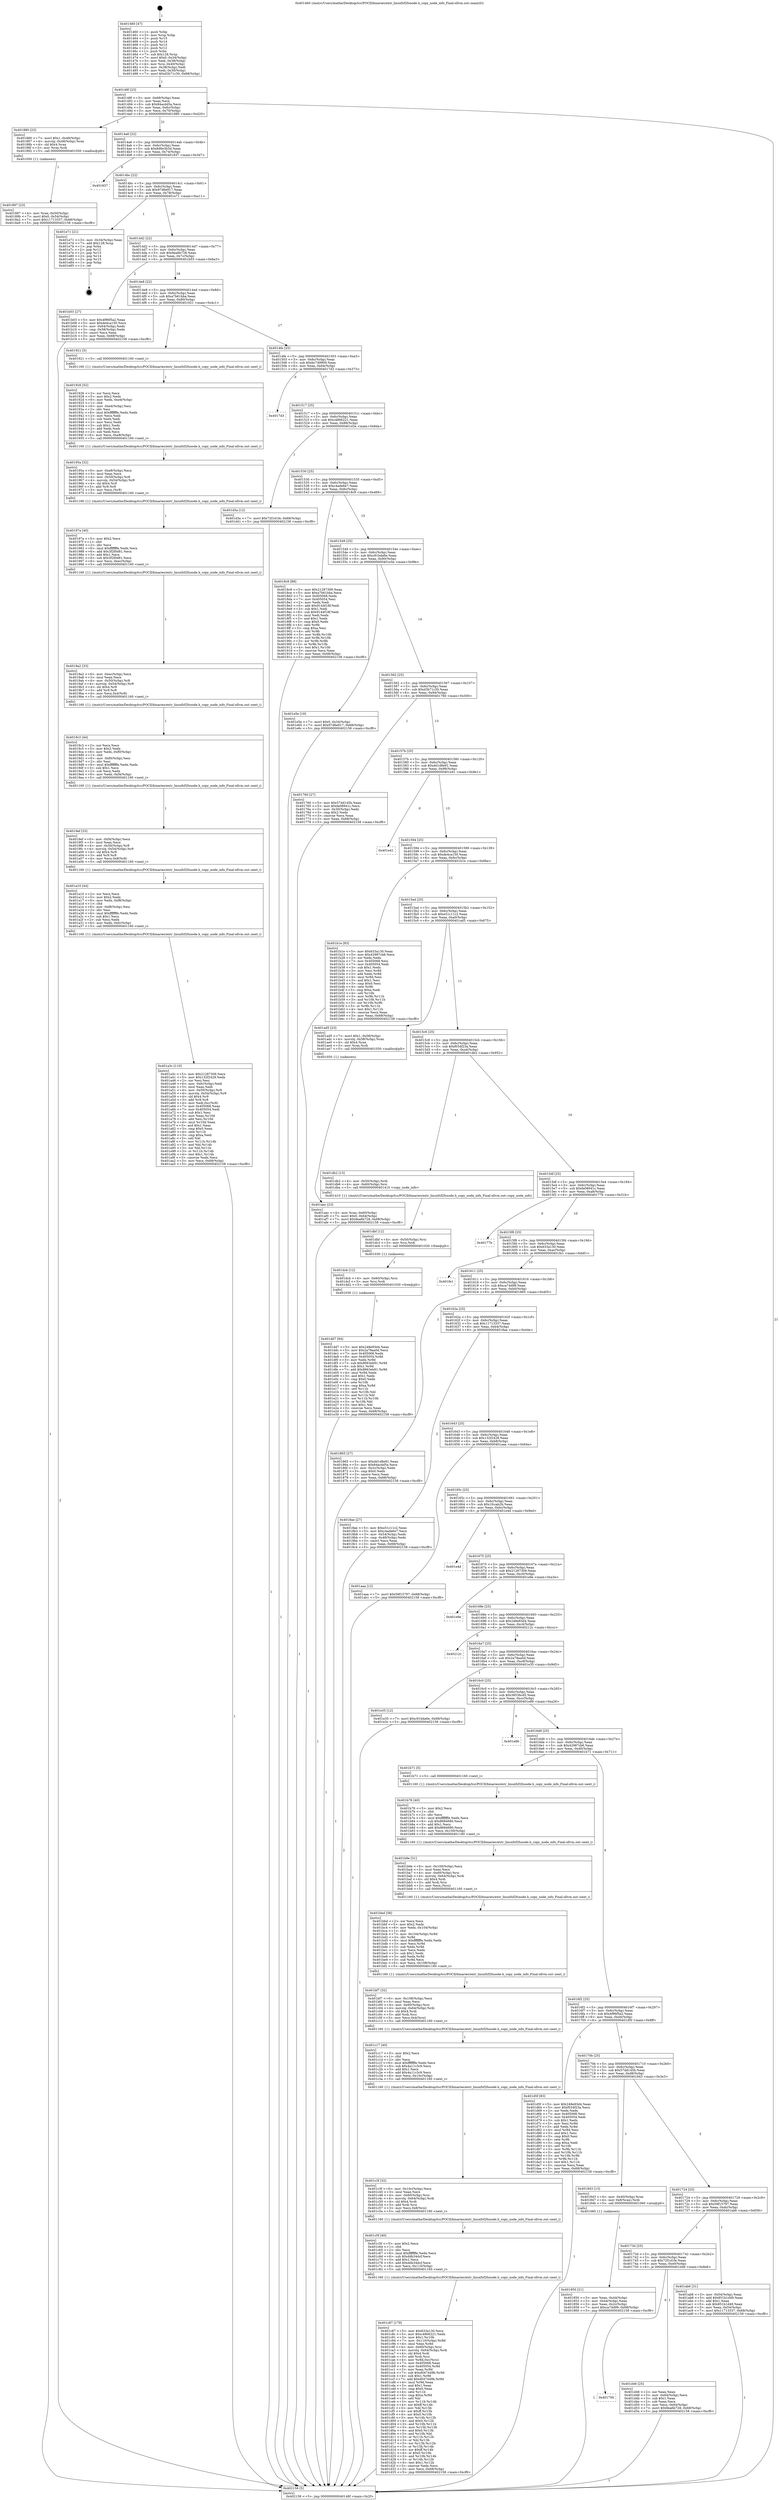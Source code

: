 digraph "0x401460" {
  label = "0x401460 (/mnt/c/Users/mathe/Desktop/tcc/POCII/binaries/extr_linuxfsf2fsnode.h_copy_node_info_Final-ollvm.out::main(0))"
  labelloc = "t"
  node[shape=record]

  Entry [label="",width=0.3,height=0.3,shape=circle,fillcolor=black,style=filled]
  "0x40148f" [label="{
     0x40148f [23]\l
     | [instrs]\l
     &nbsp;&nbsp;0x40148f \<+3\>: mov -0x68(%rbp),%eax\l
     &nbsp;&nbsp;0x401492 \<+2\>: mov %eax,%ecx\l
     &nbsp;&nbsp;0x401494 \<+6\>: sub $0x84acdd5a,%ecx\l
     &nbsp;&nbsp;0x40149a \<+3\>: mov %eax,-0x6c(%rbp)\l
     &nbsp;&nbsp;0x40149d \<+3\>: mov %ecx,-0x70(%rbp)\l
     &nbsp;&nbsp;0x4014a0 \<+6\>: je 0000000000401880 \<main+0x420\>\l
  }"]
  "0x401880" [label="{
     0x401880 [23]\l
     | [instrs]\l
     &nbsp;&nbsp;0x401880 \<+7\>: movl $0x1,-0x48(%rbp)\l
     &nbsp;&nbsp;0x401887 \<+4\>: movslq -0x48(%rbp),%rax\l
     &nbsp;&nbsp;0x40188b \<+4\>: shl $0x4,%rax\l
     &nbsp;&nbsp;0x40188f \<+3\>: mov %rax,%rdi\l
     &nbsp;&nbsp;0x401892 \<+5\>: call 0000000000401050 \<malloc@plt\>\l
     | [calls]\l
     &nbsp;&nbsp;0x401050 \{1\} (unknown)\l
  }"]
  "0x4014a6" [label="{
     0x4014a6 [22]\l
     | [instrs]\l
     &nbsp;&nbsp;0x4014a6 \<+5\>: jmp 00000000004014ab \<main+0x4b\>\l
     &nbsp;&nbsp;0x4014ab \<+3\>: mov -0x6c(%rbp),%eax\l
     &nbsp;&nbsp;0x4014ae \<+5\>: sub $0x8d6e3b3d,%eax\l
     &nbsp;&nbsp;0x4014b3 \<+3\>: mov %eax,-0x74(%rbp)\l
     &nbsp;&nbsp;0x4014b6 \<+6\>: je 0000000000401837 \<main+0x3d7\>\l
  }"]
  Exit [label="",width=0.3,height=0.3,shape=circle,fillcolor=black,style=filled,peripheries=2]
  "0x401837" [label="{
     0x401837\l
  }", style=dashed]
  "0x4014bc" [label="{
     0x4014bc [22]\l
     | [instrs]\l
     &nbsp;&nbsp;0x4014bc \<+5\>: jmp 00000000004014c1 \<main+0x61\>\l
     &nbsp;&nbsp;0x4014c1 \<+3\>: mov -0x6c(%rbp),%eax\l
     &nbsp;&nbsp;0x4014c4 \<+5\>: sub $0x97d6e917,%eax\l
     &nbsp;&nbsp;0x4014c9 \<+3\>: mov %eax,-0x78(%rbp)\l
     &nbsp;&nbsp;0x4014cc \<+6\>: je 0000000000401e71 \<main+0xa11\>\l
  }"]
  "0x401dd7" [label="{
     0x401dd7 [94]\l
     | [instrs]\l
     &nbsp;&nbsp;0x401dd7 \<+5\>: mov $0x248e93d4,%eax\l
     &nbsp;&nbsp;0x401ddc \<+5\>: mov $0x2a78aa0d,%ecx\l
     &nbsp;&nbsp;0x401de1 \<+7\>: mov 0x405068,%edx\l
     &nbsp;&nbsp;0x401de8 \<+8\>: mov 0x405054,%r8d\l
     &nbsp;&nbsp;0x401df0 \<+3\>: mov %edx,%r9d\l
     &nbsp;&nbsp;0x401df3 \<+7\>: sub $0x8663eb91,%r9d\l
     &nbsp;&nbsp;0x401dfa \<+4\>: sub $0x1,%r9d\l
     &nbsp;&nbsp;0x401dfe \<+7\>: add $0x8663eb91,%r9d\l
     &nbsp;&nbsp;0x401e05 \<+4\>: imul %r9d,%edx\l
     &nbsp;&nbsp;0x401e09 \<+3\>: and $0x1,%edx\l
     &nbsp;&nbsp;0x401e0c \<+3\>: cmp $0x0,%edx\l
     &nbsp;&nbsp;0x401e0f \<+4\>: sete %r10b\l
     &nbsp;&nbsp;0x401e13 \<+4\>: cmp $0xa,%r8d\l
     &nbsp;&nbsp;0x401e17 \<+4\>: setl %r11b\l
     &nbsp;&nbsp;0x401e1b \<+3\>: mov %r10b,%bl\l
     &nbsp;&nbsp;0x401e1e \<+3\>: and %r11b,%bl\l
     &nbsp;&nbsp;0x401e21 \<+3\>: xor %r11b,%r10b\l
     &nbsp;&nbsp;0x401e24 \<+3\>: or %r10b,%bl\l
     &nbsp;&nbsp;0x401e27 \<+3\>: test $0x1,%bl\l
     &nbsp;&nbsp;0x401e2a \<+3\>: cmovne %ecx,%eax\l
     &nbsp;&nbsp;0x401e2d \<+3\>: mov %eax,-0x68(%rbp)\l
     &nbsp;&nbsp;0x401e30 \<+5\>: jmp 0000000000402158 \<main+0xcf8\>\l
  }"]
  "0x401e71" [label="{
     0x401e71 [21]\l
     | [instrs]\l
     &nbsp;&nbsp;0x401e71 \<+3\>: mov -0x34(%rbp),%eax\l
     &nbsp;&nbsp;0x401e74 \<+7\>: add $0x128,%rsp\l
     &nbsp;&nbsp;0x401e7b \<+1\>: pop %rbx\l
     &nbsp;&nbsp;0x401e7c \<+2\>: pop %r12\l
     &nbsp;&nbsp;0x401e7e \<+2\>: pop %r13\l
     &nbsp;&nbsp;0x401e80 \<+2\>: pop %r14\l
     &nbsp;&nbsp;0x401e82 \<+2\>: pop %r15\l
     &nbsp;&nbsp;0x401e84 \<+1\>: pop %rbp\l
     &nbsp;&nbsp;0x401e85 \<+1\>: ret\l
  }"]
  "0x4014d2" [label="{
     0x4014d2 [22]\l
     | [instrs]\l
     &nbsp;&nbsp;0x4014d2 \<+5\>: jmp 00000000004014d7 \<main+0x77\>\l
     &nbsp;&nbsp;0x4014d7 \<+3\>: mov -0x6c(%rbp),%eax\l
     &nbsp;&nbsp;0x4014da \<+5\>: sub $0x9ea6b728,%eax\l
     &nbsp;&nbsp;0x4014df \<+3\>: mov %eax,-0x7c(%rbp)\l
     &nbsp;&nbsp;0x4014e2 \<+6\>: je 0000000000401b03 \<main+0x6a3\>\l
  }"]
  "0x401dcb" [label="{
     0x401dcb [12]\l
     | [instrs]\l
     &nbsp;&nbsp;0x401dcb \<+4\>: mov -0x60(%rbp),%rsi\l
     &nbsp;&nbsp;0x401dcf \<+3\>: mov %rsi,%rdi\l
     &nbsp;&nbsp;0x401dd2 \<+5\>: call 0000000000401030 \<free@plt\>\l
     | [calls]\l
     &nbsp;&nbsp;0x401030 \{1\} (unknown)\l
  }"]
  "0x401b03" [label="{
     0x401b03 [27]\l
     | [instrs]\l
     &nbsp;&nbsp;0x401b03 \<+5\>: mov $0x4f96f5a2,%eax\l
     &nbsp;&nbsp;0x401b08 \<+5\>: mov $0xde4ca150,%ecx\l
     &nbsp;&nbsp;0x401b0d \<+3\>: mov -0x64(%rbp),%edx\l
     &nbsp;&nbsp;0x401b10 \<+3\>: cmp -0x58(%rbp),%edx\l
     &nbsp;&nbsp;0x401b13 \<+3\>: cmovl %ecx,%eax\l
     &nbsp;&nbsp;0x401b16 \<+3\>: mov %eax,-0x68(%rbp)\l
     &nbsp;&nbsp;0x401b19 \<+5\>: jmp 0000000000402158 \<main+0xcf8\>\l
  }"]
  "0x4014e8" [label="{
     0x4014e8 [22]\l
     | [instrs]\l
     &nbsp;&nbsp;0x4014e8 \<+5\>: jmp 00000000004014ed \<main+0x8d\>\l
     &nbsp;&nbsp;0x4014ed \<+3\>: mov -0x6c(%rbp),%eax\l
     &nbsp;&nbsp;0x4014f0 \<+5\>: sub $0xa7b61bba,%eax\l
     &nbsp;&nbsp;0x4014f5 \<+3\>: mov %eax,-0x80(%rbp)\l
     &nbsp;&nbsp;0x4014f8 \<+6\>: je 0000000000401921 \<main+0x4c1\>\l
  }"]
  "0x401dbf" [label="{
     0x401dbf [12]\l
     | [instrs]\l
     &nbsp;&nbsp;0x401dbf \<+4\>: mov -0x50(%rbp),%rsi\l
     &nbsp;&nbsp;0x401dc3 \<+3\>: mov %rsi,%rdi\l
     &nbsp;&nbsp;0x401dc6 \<+5\>: call 0000000000401030 \<free@plt\>\l
     | [calls]\l
     &nbsp;&nbsp;0x401030 \{1\} (unknown)\l
  }"]
  "0x401921" [label="{
     0x401921 [5]\l
     | [instrs]\l
     &nbsp;&nbsp;0x401921 \<+5\>: call 0000000000401160 \<next_i\>\l
     | [calls]\l
     &nbsp;&nbsp;0x401160 \{1\} (/mnt/c/Users/mathe/Desktop/tcc/POCII/binaries/extr_linuxfsf2fsnode.h_copy_node_info_Final-ollvm.out::next_i)\l
  }"]
  "0x4014fe" [label="{
     0x4014fe [25]\l
     | [instrs]\l
     &nbsp;&nbsp;0x4014fe \<+5\>: jmp 0000000000401503 \<main+0xa3\>\l
     &nbsp;&nbsp;0x401503 \<+3\>: mov -0x6c(%rbp),%eax\l
     &nbsp;&nbsp;0x401506 \<+5\>: sub $0xbc749909,%eax\l
     &nbsp;&nbsp;0x40150b \<+6\>: mov %eax,-0x84(%rbp)\l
     &nbsp;&nbsp;0x401511 \<+6\>: je 00000000004017d3 \<main+0x373\>\l
  }"]
  "0x401756" [label="{
     0x401756\l
  }", style=dashed]
  "0x4017d3" [label="{
     0x4017d3\l
  }", style=dashed]
  "0x401517" [label="{
     0x401517 [25]\l
     | [instrs]\l
     &nbsp;&nbsp;0x401517 \<+5\>: jmp 000000000040151c \<main+0xbc\>\l
     &nbsp;&nbsp;0x40151c \<+3\>: mov -0x6c(%rbp),%eax\l
     &nbsp;&nbsp;0x40151f \<+5\>: sub $0xc4866221,%eax\l
     &nbsp;&nbsp;0x401524 \<+6\>: mov %eax,-0x88(%rbp)\l
     &nbsp;&nbsp;0x40152a \<+6\>: je 0000000000401d3a \<main+0x8da\>\l
  }"]
  "0x401d46" [label="{
     0x401d46 [25]\l
     | [instrs]\l
     &nbsp;&nbsp;0x401d46 \<+2\>: xor %eax,%eax\l
     &nbsp;&nbsp;0x401d48 \<+3\>: mov -0x64(%rbp),%ecx\l
     &nbsp;&nbsp;0x401d4b \<+3\>: sub $0x1,%eax\l
     &nbsp;&nbsp;0x401d4e \<+2\>: sub %eax,%ecx\l
     &nbsp;&nbsp;0x401d50 \<+3\>: mov %ecx,-0x64(%rbp)\l
     &nbsp;&nbsp;0x401d53 \<+7\>: movl $0x9ea6b728,-0x68(%rbp)\l
     &nbsp;&nbsp;0x401d5a \<+5\>: jmp 0000000000402158 \<main+0xcf8\>\l
  }"]
  "0x401d3a" [label="{
     0x401d3a [12]\l
     | [instrs]\l
     &nbsp;&nbsp;0x401d3a \<+7\>: movl $0x72f1d1fe,-0x68(%rbp)\l
     &nbsp;&nbsp;0x401d41 \<+5\>: jmp 0000000000402158 \<main+0xcf8\>\l
  }"]
  "0x401530" [label="{
     0x401530 [25]\l
     | [instrs]\l
     &nbsp;&nbsp;0x401530 \<+5\>: jmp 0000000000401535 \<main+0xd5\>\l
     &nbsp;&nbsp;0x401535 \<+3\>: mov -0x6c(%rbp),%eax\l
     &nbsp;&nbsp;0x401538 \<+5\>: sub $0xc4ade6e7,%eax\l
     &nbsp;&nbsp;0x40153d \<+6\>: mov %eax,-0x8c(%rbp)\l
     &nbsp;&nbsp;0x401543 \<+6\>: je 00000000004018c9 \<main+0x469\>\l
  }"]
  "0x401c87" [label="{
     0x401c87 [179]\l
     | [instrs]\l
     &nbsp;&nbsp;0x401c87 \<+5\>: mov $0x633a130,%ecx\l
     &nbsp;&nbsp;0x401c8c \<+5\>: mov $0xc4866221,%edx\l
     &nbsp;&nbsp;0x401c91 \<+3\>: mov $0x1,%r10b\l
     &nbsp;&nbsp;0x401c94 \<+7\>: mov -0x110(%rbp),%r8d\l
     &nbsp;&nbsp;0x401c9b \<+4\>: imul %eax,%r8d\l
     &nbsp;&nbsp;0x401c9f \<+4\>: mov -0x60(%rbp),%rsi\l
     &nbsp;&nbsp;0x401ca3 \<+4\>: movslq -0x64(%rbp),%rdi\l
     &nbsp;&nbsp;0x401ca7 \<+4\>: shl $0x4,%rdi\l
     &nbsp;&nbsp;0x401cab \<+3\>: add %rdi,%rsi\l
     &nbsp;&nbsp;0x401cae \<+4\>: mov %r8d,0xc(%rsi)\l
     &nbsp;&nbsp;0x401cb2 \<+7\>: mov 0x405068,%eax\l
     &nbsp;&nbsp;0x401cb9 \<+8\>: mov 0x405054,%r8d\l
     &nbsp;&nbsp;0x401cc1 \<+3\>: mov %eax,%r9d\l
     &nbsp;&nbsp;0x401cc4 \<+7\>: sub $0xd047449b,%r9d\l
     &nbsp;&nbsp;0x401ccb \<+4\>: sub $0x1,%r9d\l
     &nbsp;&nbsp;0x401ccf \<+7\>: add $0xd047449b,%r9d\l
     &nbsp;&nbsp;0x401cd6 \<+4\>: imul %r9d,%eax\l
     &nbsp;&nbsp;0x401cda \<+3\>: and $0x1,%eax\l
     &nbsp;&nbsp;0x401cdd \<+3\>: cmp $0x0,%eax\l
     &nbsp;&nbsp;0x401ce0 \<+4\>: sete %r11b\l
     &nbsp;&nbsp;0x401ce4 \<+4\>: cmp $0xa,%r8d\l
     &nbsp;&nbsp;0x401ce8 \<+3\>: setl %bl\l
     &nbsp;&nbsp;0x401ceb \<+3\>: mov %r11b,%r14b\l
     &nbsp;&nbsp;0x401cee \<+4\>: xor $0xff,%r14b\l
     &nbsp;&nbsp;0x401cf2 \<+3\>: mov %bl,%r15b\l
     &nbsp;&nbsp;0x401cf5 \<+4\>: xor $0xff,%r15b\l
     &nbsp;&nbsp;0x401cf9 \<+4\>: xor $0x0,%r10b\l
     &nbsp;&nbsp;0x401cfd \<+3\>: mov %r14b,%r12b\l
     &nbsp;&nbsp;0x401d00 \<+4\>: and $0x0,%r12b\l
     &nbsp;&nbsp;0x401d04 \<+3\>: and %r10b,%r11b\l
     &nbsp;&nbsp;0x401d07 \<+3\>: mov %r15b,%r13b\l
     &nbsp;&nbsp;0x401d0a \<+4\>: and $0x0,%r13b\l
     &nbsp;&nbsp;0x401d0e \<+3\>: and %r10b,%bl\l
     &nbsp;&nbsp;0x401d11 \<+3\>: or %r11b,%r12b\l
     &nbsp;&nbsp;0x401d14 \<+3\>: or %bl,%r13b\l
     &nbsp;&nbsp;0x401d17 \<+3\>: xor %r13b,%r12b\l
     &nbsp;&nbsp;0x401d1a \<+3\>: or %r15b,%r14b\l
     &nbsp;&nbsp;0x401d1d \<+4\>: xor $0xff,%r14b\l
     &nbsp;&nbsp;0x401d21 \<+4\>: or $0x0,%r10b\l
     &nbsp;&nbsp;0x401d25 \<+3\>: and %r10b,%r14b\l
     &nbsp;&nbsp;0x401d28 \<+3\>: or %r14b,%r12b\l
     &nbsp;&nbsp;0x401d2b \<+4\>: test $0x1,%r12b\l
     &nbsp;&nbsp;0x401d2f \<+3\>: cmovne %edx,%ecx\l
     &nbsp;&nbsp;0x401d32 \<+3\>: mov %ecx,-0x68(%rbp)\l
     &nbsp;&nbsp;0x401d35 \<+5\>: jmp 0000000000402158 \<main+0xcf8\>\l
  }"]
  "0x4018c9" [label="{
     0x4018c9 [88]\l
     | [instrs]\l
     &nbsp;&nbsp;0x4018c9 \<+5\>: mov $0x21287309,%eax\l
     &nbsp;&nbsp;0x4018ce \<+5\>: mov $0xa7b61bba,%ecx\l
     &nbsp;&nbsp;0x4018d3 \<+7\>: mov 0x405068,%edx\l
     &nbsp;&nbsp;0x4018da \<+7\>: mov 0x405054,%esi\l
     &nbsp;&nbsp;0x4018e1 \<+2\>: mov %edx,%edi\l
     &nbsp;&nbsp;0x4018e3 \<+6\>: add $0x9144f18f,%edi\l
     &nbsp;&nbsp;0x4018e9 \<+3\>: sub $0x1,%edi\l
     &nbsp;&nbsp;0x4018ec \<+6\>: sub $0x9144f18f,%edi\l
     &nbsp;&nbsp;0x4018f2 \<+3\>: imul %edi,%edx\l
     &nbsp;&nbsp;0x4018f5 \<+3\>: and $0x1,%edx\l
     &nbsp;&nbsp;0x4018f8 \<+3\>: cmp $0x0,%edx\l
     &nbsp;&nbsp;0x4018fb \<+4\>: sete %r8b\l
     &nbsp;&nbsp;0x4018ff \<+3\>: cmp $0xa,%esi\l
     &nbsp;&nbsp;0x401902 \<+4\>: setl %r9b\l
     &nbsp;&nbsp;0x401906 \<+3\>: mov %r8b,%r10b\l
     &nbsp;&nbsp;0x401909 \<+3\>: and %r9b,%r10b\l
     &nbsp;&nbsp;0x40190c \<+3\>: xor %r9b,%r8b\l
     &nbsp;&nbsp;0x40190f \<+3\>: or %r8b,%r10b\l
     &nbsp;&nbsp;0x401912 \<+4\>: test $0x1,%r10b\l
     &nbsp;&nbsp;0x401916 \<+3\>: cmovne %ecx,%eax\l
     &nbsp;&nbsp;0x401919 \<+3\>: mov %eax,-0x68(%rbp)\l
     &nbsp;&nbsp;0x40191c \<+5\>: jmp 0000000000402158 \<main+0xcf8\>\l
  }"]
  "0x401549" [label="{
     0x401549 [25]\l
     | [instrs]\l
     &nbsp;&nbsp;0x401549 \<+5\>: jmp 000000000040154e \<main+0xee\>\l
     &nbsp;&nbsp;0x40154e \<+3\>: mov -0x6c(%rbp),%eax\l
     &nbsp;&nbsp;0x401551 \<+5\>: sub $0xc91bda6e,%eax\l
     &nbsp;&nbsp;0x401556 \<+6\>: mov %eax,-0x90(%rbp)\l
     &nbsp;&nbsp;0x40155c \<+6\>: je 0000000000401e5e \<main+0x9fe\>\l
  }"]
  "0x401c5f" [label="{
     0x401c5f [40]\l
     | [instrs]\l
     &nbsp;&nbsp;0x401c5f \<+5\>: mov $0x2,%ecx\l
     &nbsp;&nbsp;0x401c64 \<+1\>: cltd\l
     &nbsp;&nbsp;0x401c65 \<+2\>: idiv %ecx\l
     &nbsp;&nbsp;0x401c67 \<+6\>: imul $0xfffffffe,%edx,%ecx\l
     &nbsp;&nbsp;0x401c6d \<+6\>: sub $0xddb34dcf,%ecx\l
     &nbsp;&nbsp;0x401c73 \<+3\>: add $0x1,%ecx\l
     &nbsp;&nbsp;0x401c76 \<+6\>: add $0xddb34dcf,%ecx\l
     &nbsp;&nbsp;0x401c7c \<+6\>: mov %ecx,-0x110(%rbp)\l
     &nbsp;&nbsp;0x401c82 \<+5\>: call 0000000000401160 \<next_i\>\l
     | [calls]\l
     &nbsp;&nbsp;0x401160 \{1\} (/mnt/c/Users/mathe/Desktop/tcc/POCII/binaries/extr_linuxfsf2fsnode.h_copy_node_info_Final-ollvm.out::next_i)\l
  }"]
  "0x401e5e" [label="{
     0x401e5e [19]\l
     | [instrs]\l
     &nbsp;&nbsp;0x401e5e \<+7\>: movl $0x0,-0x34(%rbp)\l
     &nbsp;&nbsp;0x401e65 \<+7\>: movl $0x97d6e917,-0x68(%rbp)\l
     &nbsp;&nbsp;0x401e6c \<+5\>: jmp 0000000000402158 \<main+0xcf8\>\l
  }"]
  "0x401562" [label="{
     0x401562 [25]\l
     | [instrs]\l
     &nbsp;&nbsp;0x401562 \<+5\>: jmp 0000000000401567 \<main+0x107\>\l
     &nbsp;&nbsp;0x401567 \<+3\>: mov -0x6c(%rbp),%eax\l
     &nbsp;&nbsp;0x40156a \<+5\>: sub $0xd3b71c30,%eax\l
     &nbsp;&nbsp;0x40156f \<+6\>: mov %eax,-0x94(%rbp)\l
     &nbsp;&nbsp;0x401575 \<+6\>: je 0000000000401760 \<main+0x300\>\l
  }"]
  "0x401c3f" [label="{
     0x401c3f [32]\l
     | [instrs]\l
     &nbsp;&nbsp;0x401c3f \<+6\>: mov -0x10c(%rbp),%ecx\l
     &nbsp;&nbsp;0x401c45 \<+3\>: imul %eax,%ecx\l
     &nbsp;&nbsp;0x401c48 \<+4\>: mov -0x60(%rbp),%rsi\l
     &nbsp;&nbsp;0x401c4c \<+4\>: movslq -0x64(%rbp),%rdi\l
     &nbsp;&nbsp;0x401c50 \<+4\>: shl $0x4,%rdi\l
     &nbsp;&nbsp;0x401c54 \<+3\>: add %rdi,%rsi\l
     &nbsp;&nbsp;0x401c57 \<+3\>: mov %ecx,0x8(%rsi)\l
     &nbsp;&nbsp;0x401c5a \<+5\>: call 0000000000401160 \<next_i\>\l
     | [calls]\l
     &nbsp;&nbsp;0x401160 \{1\} (/mnt/c/Users/mathe/Desktop/tcc/POCII/binaries/extr_linuxfsf2fsnode.h_copy_node_info_Final-ollvm.out::next_i)\l
  }"]
  "0x401760" [label="{
     0x401760 [27]\l
     | [instrs]\l
     &nbsp;&nbsp;0x401760 \<+5\>: mov $0x57dd145b,%eax\l
     &nbsp;&nbsp;0x401765 \<+5\>: mov $0xfa08941c,%ecx\l
     &nbsp;&nbsp;0x40176a \<+3\>: mov -0x30(%rbp),%edx\l
     &nbsp;&nbsp;0x40176d \<+3\>: cmp $0x2,%edx\l
     &nbsp;&nbsp;0x401770 \<+3\>: cmovne %ecx,%eax\l
     &nbsp;&nbsp;0x401773 \<+3\>: mov %eax,-0x68(%rbp)\l
     &nbsp;&nbsp;0x401776 \<+5\>: jmp 0000000000402158 \<main+0xcf8\>\l
  }"]
  "0x40157b" [label="{
     0x40157b [25]\l
     | [instrs]\l
     &nbsp;&nbsp;0x40157b \<+5\>: jmp 0000000000401580 \<main+0x120\>\l
     &nbsp;&nbsp;0x401580 \<+3\>: mov -0x6c(%rbp),%eax\l
     &nbsp;&nbsp;0x401583 \<+5\>: sub $0xdd1d8e91,%eax\l
     &nbsp;&nbsp;0x401588 \<+6\>: mov %eax,-0x98(%rbp)\l
     &nbsp;&nbsp;0x40158e \<+6\>: je 0000000000401e41 \<main+0x9e1\>\l
  }"]
  "0x402158" [label="{
     0x402158 [5]\l
     | [instrs]\l
     &nbsp;&nbsp;0x402158 \<+5\>: jmp 000000000040148f \<main+0x2f\>\l
  }"]
  "0x401460" [label="{
     0x401460 [47]\l
     | [instrs]\l
     &nbsp;&nbsp;0x401460 \<+1\>: push %rbp\l
     &nbsp;&nbsp;0x401461 \<+3\>: mov %rsp,%rbp\l
     &nbsp;&nbsp;0x401464 \<+2\>: push %r15\l
     &nbsp;&nbsp;0x401466 \<+2\>: push %r14\l
     &nbsp;&nbsp;0x401468 \<+2\>: push %r13\l
     &nbsp;&nbsp;0x40146a \<+2\>: push %r12\l
     &nbsp;&nbsp;0x40146c \<+1\>: push %rbx\l
     &nbsp;&nbsp;0x40146d \<+7\>: sub $0x128,%rsp\l
     &nbsp;&nbsp;0x401474 \<+7\>: movl $0x0,-0x34(%rbp)\l
     &nbsp;&nbsp;0x40147b \<+3\>: mov %edi,-0x38(%rbp)\l
     &nbsp;&nbsp;0x40147e \<+4\>: mov %rsi,-0x40(%rbp)\l
     &nbsp;&nbsp;0x401482 \<+3\>: mov -0x38(%rbp),%edi\l
     &nbsp;&nbsp;0x401485 \<+3\>: mov %edi,-0x30(%rbp)\l
     &nbsp;&nbsp;0x401488 \<+7\>: movl $0xd3b71c30,-0x68(%rbp)\l
  }"]
  "0x401c17" [label="{
     0x401c17 [40]\l
     | [instrs]\l
     &nbsp;&nbsp;0x401c17 \<+5\>: mov $0x2,%ecx\l
     &nbsp;&nbsp;0x401c1c \<+1\>: cltd\l
     &nbsp;&nbsp;0x401c1d \<+2\>: idiv %ecx\l
     &nbsp;&nbsp;0x401c1f \<+6\>: imul $0xfffffffe,%edx,%ecx\l
     &nbsp;&nbsp;0x401c25 \<+6\>: sub $0x4a11c3c9,%ecx\l
     &nbsp;&nbsp;0x401c2b \<+3\>: add $0x1,%ecx\l
     &nbsp;&nbsp;0x401c2e \<+6\>: add $0x4a11c3c9,%ecx\l
     &nbsp;&nbsp;0x401c34 \<+6\>: mov %ecx,-0x10c(%rbp)\l
     &nbsp;&nbsp;0x401c3a \<+5\>: call 0000000000401160 \<next_i\>\l
     | [calls]\l
     &nbsp;&nbsp;0x401160 \{1\} (/mnt/c/Users/mathe/Desktop/tcc/POCII/binaries/extr_linuxfsf2fsnode.h_copy_node_info_Final-ollvm.out::next_i)\l
  }"]
  "0x401e41" [label="{
     0x401e41\l
  }", style=dashed]
  "0x401594" [label="{
     0x401594 [25]\l
     | [instrs]\l
     &nbsp;&nbsp;0x401594 \<+5\>: jmp 0000000000401599 \<main+0x139\>\l
     &nbsp;&nbsp;0x401599 \<+3\>: mov -0x6c(%rbp),%eax\l
     &nbsp;&nbsp;0x40159c \<+5\>: sub $0xde4ca150,%eax\l
     &nbsp;&nbsp;0x4015a1 \<+6\>: mov %eax,-0x9c(%rbp)\l
     &nbsp;&nbsp;0x4015a7 \<+6\>: je 0000000000401b1e \<main+0x6be\>\l
  }"]
  "0x401bf7" [label="{
     0x401bf7 [32]\l
     | [instrs]\l
     &nbsp;&nbsp;0x401bf7 \<+6\>: mov -0x108(%rbp),%ecx\l
     &nbsp;&nbsp;0x401bfd \<+3\>: imul %eax,%ecx\l
     &nbsp;&nbsp;0x401c00 \<+4\>: mov -0x60(%rbp),%rsi\l
     &nbsp;&nbsp;0x401c04 \<+4\>: movslq -0x64(%rbp),%rdi\l
     &nbsp;&nbsp;0x401c08 \<+4\>: shl $0x4,%rdi\l
     &nbsp;&nbsp;0x401c0c \<+3\>: add %rdi,%rsi\l
     &nbsp;&nbsp;0x401c0f \<+3\>: mov %ecx,0x4(%rsi)\l
     &nbsp;&nbsp;0x401c12 \<+5\>: call 0000000000401160 \<next_i\>\l
     | [calls]\l
     &nbsp;&nbsp;0x401160 \{1\} (/mnt/c/Users/mathe/Desktop/tcc/POCII/binaries/extr_linuxfsf2fsnode.h_copy_node_info_Final-ollvm.out::next_i)\l
  }"]
  "0x401b1e" [label="{
     0x401b1e [83]\l
     | [instrs]\l
     &nbsp;&nbsp;0x401b1e \<+5\>: mov $0x633a130,%eax\l
     &nbsp;&nbsp;0x401b23 \<+5\>: mov $0x42987cb6,%ecx\l
     &nbsp;&nbsp;0x401b28 \<+2\>: xor %edx,%edx\l
     &nbsp;&nbsp;0x401b2a \<+7\>: mov 0x405068,%esi\l
     &nbsp;&nbsp;0x401b31 \<+7\>: mov 0x405054,%edi\l
     &nbsp;&nbsp;0x401b38 \<+3\>: sub $0x1,%edx\l
     &nbsp;&nbsp;0x401b3b \<+3\>: mov %esi,%r8d\l
     &nbsp;&nbsp;0x401b3e \<+3\>: add %edx,%r8d\l
     &nbsp;&nbsp;0x401b41 \<+4\>: imul %r8d,%esi\l
     &nbsp;&nbsp;0x401b45 \<+3\>: and $0x1,%esi\l
     &nbsp;&nbsp;0x401b48 \<+3\>: cmp $0x0,%esi\l
     &nbsp;&nbsp;0x401b4b \<+4\>: sete %r9b\l
     &nbsp;&nbsp;0x401b4f \<+3\>: cmp $0xa,%edi\l
     &nbsp;&nbsp;0x401b52 \<+4\>: setl %r10b\l
     &nbsp;&nbsp;0x401b56 \<+3\>: mov %r9b,%r11b\l
     &nbsp;&nbsp;0x401b59 \<+3\>: and %r10b,%r11b\l
     &nbsp;&nbsp;0x401b5c \<+3\>: xor %r10b,%r9b\l
     &nbsp;&nbsp;0x401b5f \<+3\>: or %r9b,%r11b\l
     &nbsp;&nbsp;0x401b62 \<+4\>: test $0x1,%r11b\l
     &nbsp;&nbsp;0x401b66 \<+3\>: cmovne %ecx,%eax\l
     &nbsp;&nbsp;0x401b69 \<+3\>: mov %eax,-0x68(%rbp)\l
     &nbsp;&nbsp;0x401b6c \<+5\>: jmp 0000000000402158 \<main+0xcf8\>\l
  }"]
  "0x4015ad" [label="{
     0x4015ad [25]\l
     | [instrs]\l
     &nbsp;&nbsp;0x4015ad \<+5\>: jmp 00000000004015b2 \<main+0x152\>\l
     &nbsp;&nbsp;0x4015b2 \<+3\>: mov -0x6c(%rbp),%eax\l
     &nbsp;&nbsp;0x4015b5 \<+5\>: sub $0xe51c11c2,%eax\l
     &nbsp;&nbsp;0x4015ba \<+6\>: mov %eax,-0xa0(%rbp)\l
     &nbsp;&nbsp;0x4015c0 \<+6\>: je 0000000000401ad5 \<main+0x675\>\l
  }"]
  "0x401bbd" [label="{
     0x401bbd [58]\l
     | [instrs]\l
     &nbsp;&nbsp;0x401bbd \<+2\>: xor %ecx,%ecx\l
     &nbsp;&nbsp;0x401bbf \<+5\>: mov $0x2,%edx\l
     &nbsp;&nbsp;0x401bc4 \<+6\>: mov %edx,-0x104(%rbp)\l
     &nbsp;&nbsp;0x401bca \<+1\>: cltd\l
     &nbsp;&nbsp;0x401bcb \<+7\>: mov -0x104(%rbp),%r8d\l
     &nbsp;&nbsp;0x401bd2 \<+3\>: idiv %r8d\l
     &nbsp;&nbsp;0x401bd5 \<+6\>: imul $0xfffffffe,%edx,%edx\l
     &nbsp;&nbsp;0x401bdb \<+3\>: mov %ecx,%r9d\l
     &nbsp;&nbsp;0x401bde \<+3\>: sub %edx,%r9d\l
     &nbsp;&nbsp;0x401be1 \<+2\>: mov %ecx,%edx\l
     &nbsp;&nbsp;0x401be3 \<+3\>: sub $0x1,%edx\l
     &nbsp;&nbsp;0x401be6 \<+3\>: add %edx,%r9d\l
     &nbsp;&nbsp;0x401be9 \<+3\>: sub %r9d,%ecx\l
     &nbsp;&nbsp;0x401bec \<+6\>: mov %ecx,-0x108(%rbp)\l
     &nbsp;&nbsp;0x401bf2 \<+5\>: call 0000000000401160 \<next_i\>\l
     | [calls]\l
     &nbsp;&nbsp;0x401160 \{1\} (/mnt/c/Users/mathe/Desktop/tcc/POCII/binaries/extr_linuxfsf2fsnode.h_copy_node_info_Final-ollvm.out::next_i)\l
  }"]
  "0x401ad5" [label="{
     0x401ad5 [23]\l
     | [instrs]\l
     &nbsp;&nbsp;0x401ad5 \<+7\>: movl $0x1,-0x58(%rbp)\l
     &nbsp;&nbsp;0x401adc \<+4\>: movslq -0x58(%rbp),%rax\l
     &nbsp;&nbsp;0x401ae0 \<+4\>: shl $0x4,%rax\l
     &nbsp;&nbsp;0x401ae4 \<+3\>: mov %rax,%rdi\l
     &nbsp;&nbsp;0x401ae7 \<+5\>: call 0000000000401050 \<malloc@plt\>\l
     | [calls]\l
     &nbsp;&nbsp;0x401050 \{1\} (unknown)\l
  }"]
  "0x4015c6" [label="{
     0x4015c6 [25]\l
     | [instrs]\l
     &nbsp;&nbsp;0x4015c6 \<+5\>: jmp 00000000004015cb \<main+0x16b\>\l
     &nbsp;&nbsp;0x4015cb \<+3\>: mov -0x6c(%rbp),%eax\l
     &nbsp;&nbsp;0x4015ce \<+5\>: sub $0xf034f23a,%eax\l
     &nbsp;&nbsp;0x4015d3 \<+6\>: mov %eax,-0xa4(%rbp)\l
     &nbsp;&nbsp;0x4015d9 \<+6\>: je 0000000000401db2 \<main+0x952\>\l
  }"]
  "0x401b9e" [label="{
     0x401b9e [31]\l
     | [instrs]\l
     &nbsp;&nbsp;0x401b9e \<+6\>: mov -0x100(%rbp),%ecx\l
     &nbsp;&nbsp;0x401ba4 \<+3\>: imul %eax,%ecx\l
     &nbsp;&nbsp;0x401ba7 \<+4\>: mov -0x60(%rbp),%rsi\l
     &nbsp;&nbsp;0x401bab \<+4\>: movslq -0x64(%rbp),%rdi\l
     &nbsp;&nbsp;0x401baf \<+4\>: shl $0x4,%rdi\l
     &nbsp;&nbsp;0x401bb3 \<+3\>: add %rdi,%rsi\l
     &nbsp;&nbsp;0x401bb6 \<+2\>: mov %ecx,(%rsi)\l
     &nbsp;&nbsp;0x401bb8 \<+5\>: call 0000000000401160 \<next_i\>\l
     | [calls]\l
     &nbsp;&nbsp;0x401160 \{1\} (/mnt/c/Users/mathe/Desktop/tcc/POCII/binaries/extr_linuxfsf2fsnode.h_copy_node_info_Final-ollvm.out::next_i)\l
  }"]
  "0x401db2" [label="{
     0x401db2 [13]\l
     | [instrs]\l
     &nbsp;&nbsp;0x401db2 \<+4\>: mov -0x50(%rbp),%rdi\l
     &nbsp;&nbsp;0x401db6 \<+4\>: mov -0x60(%rbp),%rsi\l
     &nbsp;&nbsp;0x401dba \<+5\>: call 0000000000401410 \<copy_node_info\>\l
     | [calls]\l
     &nbsp;&nbsp;0x401410 \{1\} (/mnt/c/Users/mathe/Desktop/tcc/POCII/binaries/extr_linuxfsf2fsnode.h_copy_node_info_Final-ollvm.out::copy_node_info)\l
  }"]
  "0x4015df" [label="{
     0x4015df [25]\l
     | [instrs]\l
     &nbsp;&nbsp;0x4015df \<+5\>: jmp 00000000004015e4 \<main+0x184\>\l
     &nbsp;&nbsp;0x4015e4 \<+3\>: mov -0x6c(%rbp),%eax\l
     &nbsp;&nbsp;0x4015e7 \<+5\>: sub $0xfa08941c,%eax\l
     &nbsp;&nbsp;0x4015ec \<+6\>: mov %eax,-0xa8(%rbp)\l
     &nbsp;&nbsp;0x4015f2 \<+6\>: je 000000000040177b \<main+0x31b\>\l
  }"]
  "0x401b76" [label="{
     0x401b76 [40]\l
     | [instrs]\l
     &nbsp;&nbsp;0x401b76 \<+5\>: mov $0x2,%ecx\l
     &nbsp;&nbsp;0x401b7b \<+1\>: cltd\l
     &nbsp;&nbsp;0x401b7c \<+2\>: idiv %ecx\l
     &nbsp;&nbsp;0x401b7e \<+6\>: imul $0xfffffffe,%edx,%ecx\l
     &nbsp;&nbsp;0x401b84 \<+6\>: sub $0x8684680,%ecx\l
     &nbsp;&nbsp;0x401b8a \<+3\>: add $0x1,%ecx\l
     &nbsp;&nbsp;0x401b8d \<+6\>: add $0x8684680,%ecx\l
     &nbsp;&nbsp;0x401b93 \<+6\>: mov %ecx,-0x100(%rbp)\l
     &nbsp;&nbsp;0x401b99 \<+5\>: call 0000000000401160 \<next_i\>\l
     | [calls]\l
     &nbsp;&nbsp;0x401160 \{1\} (/mnt/c/Users/mathe/Desktop/tcc/POCII/binaries/extr_linuxfsf2fsnode.h_copy_node_info_Final-ollvm.out::next_i)\l
  }"]
  "0x40177b" [label="{
     0x40177b\l
  }", style=dashed]
  "0x4015f8" [label="{
     0x4015f8 [25]\l
     | [instrs]\l
     &nbsp;&nbsp;0x4015f8 \<+5\>: jmp 00000000004015fd \<main+0x19d\>\l
     &nbsp;&nbsp;0x4015fd \<+3\>: mov -0x6c(%rbp),%eax\l
     &nbsp;&nbsp;0x401600 \<+5\>: sub $0x633a130,%eax\l
     &nbsp;&nbsp;0x401605 \<+6\>: mov %eax,-0xac(%rbp)\l
     &nbsp;&nbsp;0x40160b \<+6\>: je 0000000000401fe1 \<main+0xb81\>\l
  }"]
  "0x401aec" [label="{
     0x401aec [23]\l
     | [instrs]\l
     &nbsp;&nbsp;0x401aec \<+4\>: mov %rax,-0x60(%rbp)\l
     &nbsp;&nbsp;0x401af0 \<+7\>: movl $0x0,-0x64(%rbp)\l
     &nbsp;&nbsp;0x401af7 \<+7\>: movl $0x9ea6b728,-0x68(%rbp)\l
     &nbsp;&nbsp;0x401afe \<+5\>: jmp 0000000000402158 \<main+0xcf8\>\l
  }"]
  "0x401fe1" [label="{
     0x401fe1\l
  }", style=dashed]
  "0x401611" [label="{
     0x401611 [25]\l
     | [instrs]\l
     &nbsp;&nbsp;0x401611 \<+5\>: jmp 0000000000401616 \<main+0x1b6\>\l
     &nbsp;&nbsp;0x401616 \<+3\>: mov -0x6c(%rbp),%eax\l
     &nbsp;&nbsp;0x401619 \<+5\>: sub $0xca74d99,%eax\l
     &nbsp;&nbsp;0x40161e \<+6\>: mov %eax,-0xb0(%rbp)\l
     &nbsp;&nbsp;0x401624 \<+6\>: je 0000000000401865 \<main+0x405\>\l
  }"]
  "0x40173d" [label="{
     0x40173d [25]\l
     | [instrs]\l
     &nbsp;&nbsp;0x40173d \<+5\>: jmp 0000000000401742 \<main+0x2e2\>\l
     &nbsp;&nbsp;0x401742 \<+3\>: mov -0x6c(%rbp),%eax\l
     &nbsp;&nbsp;0x401745 \<+5\>: sub $0x72f1d1fe,%eax\l
     &nbsp;&nbsp;0x40174a \<+6\>: mov %eax,-0xe0(%rbp)\l
     &nbsp;&nbsp;0x401750 \<+6\>: je 0000000000401d46 \<main+0x8e6\>\l
  }"]
  "0x401865" [label="{
     0x401865 [27]\l
     | [instrs]\l
     &nbsp;&nbsp;0x401865 \<+5\>: mov $0xdd1d8e91,%eax\l
     &nbsp;&nbsp;0x40186a \<+5\>: mov $0x84acdd5a,%ecx\l
     &nbsp;&nbsp;0x40186f \<+3\>: mov -0x2c(%rbp),%edx\l
     &nbsp;&nbsp;0x401872 \<+3\>: cmp $0x0,%edx\l
     &nbsp;&nbsp;0x401875 \<+3\>: cmove %ecx,%eax\l
     &nbsp;&nbsp;0x401878 \<+3\>: mov %eax,-0x68(%rbp)\l
     &nbsp;&nbsp;0x40187b \<+5\>: jmp 0000000000402158 \<main+0xcf8\>\l
  }"]
  "0x40162a" [label="{
     0x40162a [25]\l
     | [instrs]\l
     &nbsp;&nbsp;0x40162a \<+5\>: jmp 000000000040162f \<main+0x1cf\>\l
     &nbsp;&nbsp;0x40162f \<+3\>: mov -0x6c(%rbp),%eax\l
     &nbsp;&nbsp;0x401632 \<+5\>: sub $0x11713337,%eax\l
     &nbsp;&nbsp;0x401637 \<+6\>: mov %eax,-0xb4(%rbp)\l
     &nbsp;&nbsp;0x40163d \<+6\>: je 00000000004018ae \<main+0x44e\>\l
  }"]
  "0x401ab6" [label="{
     0x401ab6 [31]\l
     | [instrs]\l
     &nbsp;&nbsp;0x401ab6 \<+3\>: mov -0x54(%rbp),%eax\l
     &nbsp;&nbsp;0x401ab9 \<+5\>: add $0x851b1d49,%eax\l
     &nbsp;&nbsp;0x401abe \<+3\>: add $0x1,%eax\l
     &nbsp;&nbsp;0x401ac1 \<+5\>: sub $0x851b1d49,%eax\l
     &nbsp;&nbsp;0x401ac6 \<+3\>: mov %eax,-0x54(%rbp)\l
     &nbsp;&nbsp;0x401ac9 \<+7\>: movl $0x11713337,-0x68(%rbp)\l
     &nbsp;&nbsp;0x401ad0 \<+5\>: jmp 0000000000402158 \<main+0xcf8\>\l
  }"]
  "0x4018ae" [label="{
     0x4018ae [27]\l
     | [instrs]\l
     &nbsp;&nbsp;0x4018ae \<+5\>: mov $0xe51c11c2,%eax\l
     &nbsp;&nbsp;0x4018b3 \<+5\>: mov $0xc4ade6e7,%ecx\l
     &nbsp;&nbsp;0x4018b8 \<+3\>: mov -0x54(%rbp),%edx\l
     &nbsp;&nbsp;0x4018bb \<+3\>: cmp -0x48(%rbp),%edx\l
     &nbsp;&nbsp;0x4018be \<+3\>: cmovl %ecx,%eax\l
     &nbsp;&nbsp;0x4018c1 \<+3\>: mov %eax,-0x68(%rbp)\l
     &nbsp;&nbsp;0x4018c4 \<+5\>: jmp 0000000000402158 \<main+0xcf8\>\l
  }"]
  "0x401643" [label="{
     0x401643 [25]\l
     | [instrs]\l
     &nbsp;&nbsp;0x401643 \<+5\>: jmp 0000000000401648 \<main+0x1e8\>\l
     &nbsp;&nbsp;0x401648 \<+3\>: mov -0x6c(%rbp),%eax\l
     &nbsp;&nbsp;0x40164b \<+5\>: sub $0x132f2428,%eax\l
     &nbsp;&nbsp;0x401650 \<+6\>: mov %eax,-0xb8(%rbp)\l
     &nbsp;&nbsp;0x401656 \<+6\>: je 0000000000401aaa \<main+0x64a\>\l
  }"]
  "0x401a3c" [label="{
     0x401a3c [110]\l
     | [instrs]\l
     &nbsp;&nbsp;0x401a3c \<+5\>: mov $0x21287309,%ecx\l
     &nbsp;&nbsp;0x401a41 \<+5\>: mov $0x132f2428,%edx\l
     &nbsp;&nbsp;0x401a46 \<+2\>: xor %esi,%esi\l
     &nbsp;&nbsp;0x401a48 \<+6\>: mov -0xfc(%rbp),%edi\l
     &nbsp;&nbsp;0x401a4e \<+3\>: imul %eax,%edi\l
     &nbsp;&nbsp;0x401a51 \<+4\>: mov -0x50(%rbp),%r8\l
     &nbsp;&nbsp;0x401a55 \<+4\>: movslq -0x54(%rbp),%r9\l
     &nbsp;&nbsp;0x401a59 \<+4\>: shl $0x4,%r9\l
     &nbsp;&nbsp;0x401a5d \<+3\>: add %r9,%r8\l
     &nbsp;&nbsp;0x401a60 \<+4\>: mov %edi,0xc(%r8)\l
     &nbsp;&nbsp;0x401a64 \<+7\>: mov 0x405068,%eax\l
     &nbsp;&nbsp;0x401a6b \<+7\>: mov 0x405054,%edi\l
     &nbsp;&nbsp;0x401a72 \<+3\>: sub $0x1,%esi\l
     &nbsp;&nbsp;0x401a75 \<+3\>: mov %eax,%r10d\l
     &nbsp;&nbsp;0x401a78 \<+3\>: add %esi,%r10d\l
     &nbsp;&nbsp;0x401a7b \<+4\>: imul %r10d,%eax\l
     &nbsp;&nbsp;0x401a7f \<+3\>: and $0x1,%eax\l
     &nbsp;&nbsp;0x401a82 \<+3\>: cmp $0x0,%eax\l
     &nbsp;&nbsp;0x401a85 \<+4\>: sete %r11b\l
     &nbsp;&nbsp;0x401a89 \<+3\>: cmp $0xa,%edi\l
     &nbsp;&nbsp;0x401a8c \<+3\>: setl %bl\l
     &nbsp;&nbsp;0x401a8f \<+3\>: mov %r11b,%r14b\l
     &nbsp;&nbsp;0x401a92 \<+3\>: and %bl,%r14b\l
     &nbsp;&nbsp;0x401a95 \<+3\>: xor %bl,%r11b\l
     &nbsp;&nbsp;0x401a98 \<+3\>: or %r11b,%r14b\l
     &nbsp;&nbsp;0x401a9b \<+4\>: test $0x1,%r14b\l
     &nbsp;&nbsp;0x401a9f \<+3\>: cmovne %edx,%ecx\l
     &nbsp;&nbsp;0x401aa2 \<+3\>: mov %ecx,-0x68(%rbp)\l
     &nbsp;&nbsp;0x401aa5 \<+5\>: jmp 0000000000402158 \<main+0xcf8\>\l
  }"]
  "0x401aaa" [label="{
     0x401aaa [12]\l
     | [instrs]\l
     &nbsp;&nbsp;0x401aaa \<+7\>: movl $0x59f15797,-0x68(%rbp)\l
     &nbsp;&nbsp;0x401ab1 \<+5\>: jmp 0000000000402158 \<main+0xcf8\>\l
  }"]
  "0x40165c" [label="{
     0x40165c [25]\l
     | [instrs]\l
     &nbsp;&nbsp;0x40165c \<+5\>: jmp 0000000000401661 \<main+0x201\>\l
     &nbsp;&nbsp;0x401661 \<+3\>: mov -0x6c(%rbp),%eax\l
     &nbsp;&nbsp;0x401664 \<+5\>: sub $0x1fccab2b,%eax\l
     &nbsp;&nbsp;0x401669 \<+6\>: mov %eax,-0xbc(%rbp)\l
     &nbsp;&nbsp;0x40166f \<+6\>: je 0000000000401e4d \<main+0x9ed\>\l
  }"]
  "0x401a10" [label="{
     0x401a10 [44]\l
     | [instrs]\l
     &nbsp;&nbsp;0x401a10 \<+2\>: xor %ecx,%ecx\l
     &nbsp;&nbsp;0x401a12 \<+5\>: mov $0x2,%edx\l
     &nbsp;&nbsp;0x401a17 \<+6\>: mov %edx,-0xf8(%rbp)\l
     &nbsp;&nbsp;0x401a1d \<+1\>: cltd\l
     &nbsp;&nbsp;0x401a1e \<+6\>: mov -0xf8(%rbp),%esi\l
     &nbsp;&nbsp;0x401a24 \<+2\>: idiv %esi\l
     &nbsp;&nbsp;0x401a26 \<+6\>: imul $0xfffffffe,%edx,%edx\l
     &nbsp;&nbsp;0x401a2c \<+3\>: sub $0x1,%ecx\l
     &nbsp;&nbsp;0x401a2f \<+2\>: sub %ecx,%edx\l
     &nbsp;&nbsp;0x401a31 \<+6\>: mov %edx,-0xfc(%rbp)\l
     &nbsp;&nbsp;0x401a37 \<+5\>: call 0000000000401160 \<next_i\>\l
     | [calls]\l
     &nbsp;&nbsp;0x401160 \{1\} (/mnt/c/Users/mathe/Desktop/tcc/POCII/binaries/extr_linuxfsf2fsnode.h_copy_node_info_Final-ollvm.out::next_i)\l
  }"]
  "0x401e4d" [label="{
     0x401e4d\l
  }", style=dashed]
  "0x401675" [label="{
     0x401675 [25]\l
     | [instrs]\l
     &nbsp;&nbsp;0x401675 \<+5\>: jmp 000000000040167a \<main+0x21a\>\l
     &nbsp;&nbsp;0x40167a \<+3\>: mov -0x6c(%rbp),%eax\l
     &nbsp;&nbsp;0x40167d \<+5\>: sub $0x21287309,%eax\l
     &nbsp;&nbsp;0x401682 \<+6\>: mov %eax,-0xc0(%rbp)\l
     &nbsp;&nbsp;0x401688 \<+6\>: je 0000000000401e9e \<main+0xa3e\>\l
  }"]
  "0x4019ef" [label="{
     0x4019ef [33]\l
     | [instrs]\l
     &nbsp;&nbsp;0x4019ef \<+6\>: mov -0xf4(%rbp),%ecx\l
     &nbsp;&nbsp;0x4019f5 \<+3\>: imul %eax,%ecx\l
     &nbsp;&nbsp;0x4019f8 \<+4\>: mov -0x50(%rbp),%r8\l
     &nbsp;&nbsp;0x4019fc \<+4\>: movslq -0x54(%rbp),%r9\l
     &nbsp;&nbsp;0x401a00 \<+4\>: shl $0x4,%r9\l
     &nbsp;&nbsp;0x401a04 \<+3\>: add %r9,%r8\l
     &nbsp;&nbsp;0x401a07 \<+4\>: mov %ecx,0x8(%r8)\l
     &nbsp;&nbsp;0x401a0b \<+5\>: call 0000000000401160 \<next_i\>\l
     | [calls]\l
     &nbsp;&nbsp;0x401160 \{1\} (/mnt/c/Users/mathe/Desktop/tcc/POCII/binaries/extr_linuxfsf2fsnode.h_copy_node_info_Final-ollvm.out::next_i)\l
  }"]
  "0x401e9e" [label="{
     0x401e9e\l
  }", style=dashed]
  "0x40168e" [label="{
     0x40168e [25]\l
     | [instrs]\l
     &nbsp;&nbsp;0x40168e \<+5\>: jmp 0000000000401693 \<main+0x233\>\l
     &nbsp;&nbsp;0x401693 \<+3\>: mov -0x6c(%rbp),%eax\l
     &nbsp;&nbsp;0x401696 \<+5\>: sub $0x248e93d4,%eax\l
     &nbsp;&nbsp;0x40169b \<+6\>: mov %eax,-0xc4(%rbp)\l
     &nbsp;&nbsp;0x4016a1 \<+6\>: je 000000000040212c \<main+0xccc\>\l
  }"]
  "0x4019c3" [label="{
     0x4019c3 [44]\l
     | [instrs]\l
     &nbsp;&nbsp;0x4019c3 \<+2\>: xor %ecx,%ecx\l
     &nbsp;&nbsp;0x4019c5 \<+5\>: mov $0x2,%edx\l
     &nbsp;&nbsp;0x4019ca \<+6\>: mov %edx,-0xf0(%rbp)\l
     &nbsp;&nbsp;0x4019d0 \<+1\>: cltd\l
     &nbsp;&nbsp;0x4019d1 \<+6\>: mov -0xf0(%rbp),%esi\l
     &nbsp;&nbsp;0x4019d7 \<+2\>: idiv %esi\l
     &nbsp;&nbsp;0x4019d9 \<+6\>: imul $0xfffffffe,%edx,%edx\l
     &nbsp;&nbsp;0x4019df \<+3\>: sub $0x1,%ecx\l
     &nbsp;&nbsp;0x4019e2 \<+2\>: sub %ecx,%edx\l
     &nbsp;&nbsp;0x4019e4 \<+6\>: mov %edx,-0xf4(%rbp)\l
     &nbsp;&nbsp;0x4019ea \<+5\>: call 0000000000401160 \<next_i\>\l
     | [calls]\l
     &nbsp;&nbsp;0x401160 \{1\} (/mnt/c/Users/mathe/Desktop/tcc/POCII/binaries/extr_linuxfsf2fsnode.h_copy_node_info_Final-ollvm.out::next_i)\l
  }"]
  "0x40212c" [label="{
     0x40212c\l
  }", style=dashed]
  "0x4016a7" [label="{
     0x4016a7 [25]\l
     | [instrs]\l
     &nbsp;&nbsp;0x4016a7 \<+5\>: jmp 00000000004016ac \<main+0x24c\>\l
     &nbsp;&nbsp;0x4016ac \<+3\>: mov -0x6c(%rbp),%eax\l
     &nbsp;&nbsp;0x4016af \<+5\>: sub $0x2a78aa0d,%eax\l
     &nbsp;&nbsp;0x4016b4 \<+6\>: mov %eax,-0xc8(%rbp)\l
     &nbsp;&nbsp;0x4016ba \<+6\>: je 0000000000401e35 \<main+0x9d5\>\l
  }"]
  "0x4019a2" [label="{
     0x4019a2 [33]\l
     | [instrs]\l
     &nbsp;&nbsp;0x4019a2 \<+6\>: mov -0xec(%rbp),%ecx\l
     &nbsp;&nbsp;0x4019a8 \<+3\>: imul %eax,%ecx\l
     &nbsp;&nbsp;0x4019ab \<+4\>: mov -0x50(%rbp),%r8\l
     &nbsp;&nbsp;0x4019af \<+4\>: movslq -0x54(%rbp),%r9\l
     &nbsp;&nbsp;0x4019b3 \<+4\>: shl $0x4,%r9\l
     &nbsp;&nbsp;0x4019b7 \<+3\>: add %r9,%r8\l
     &nbsp;&nbsp;0x4019ba \<+4\>: mov %ecx,0x4(%r8)\l
     &nbsp;&nbsp;0x4019be \<+5\>: call 0000000000401160 \<next_i\>\l
     | [calls]\l
     &nbsp;&nbsp;0x401160 \{1\} (/mnt/c/Users/mathe/Desktop/tcc/POCII/binaries/extr_linuxfsf2fsnode.h_copy_node_info_Final-ollvm.out::next_i)\l
  }"]
  "0x401e35" [label="{
     0x401e35 [12]\l
     | [instrs]\l
     &nbsp;&nbsp;0x401e35 \<+7\>: movl $0xc91bda6e,-0x68(%rbp)\l
     &nbsp;&nbsp;0x401e3c \<+5\>: jmp 0000000000402158 \<main+0xcf8\>\l
  }"]
  "0x4016c0" [label="{
     0x4016c0 [25]\l
     | [instrs]\l
     &nbsp;&nbsp;0x4016c0 \<+5\>: jmp 00000000004016c5 \<main+0x265\>\l
     &nbsp;&nbsp;0x4016c5 \<+3\>: mov -0x6c(%rbp),%eax\l
     &nbsp;&nbsp;0x4016c8 \<+5\>: sub $0x3853bcd5,%eax\l
     &nbsp;&nbsp;0x4016cd \<+6\>: mov %eax,-0xcc(%rbp)\l
     &nbsp;&nbsp;0x4016d3 \<+6\>: je 0000000000401e86 \<main+0xa26\>\l
  }"]
  "0x40197a" [label="{
     0x40197a [40]\l
     | [instrs]\l
     &nbsp;&nbsp;0x40197a \<+5\>: mov $0x2,%ecx\l
     &nbsp;&nbsp;0x40197f \<+1\>: cltd\l
     &nbsp;&nbsp;0x401980 \<+2\>: idiv %ecx\l
     &nbsp;&nbsp;0x401982 \<+6\>: imul $0xfffffffe,%edx,%ecx\l
     &nbsp;&nbsp;0x401988 \<+6\>: add $0x3f2f0d81,%ecx\l
     &nbsp;&nbsp;0x40198e \<+3\>: add $0x1,%ecx\l
     &nbsp;&nbsp;0x401991 \<+6\>: sub $0x3f2f0d81,%ecx\l
     &nbsp;&nbsp;0x401997 \<+6\>: mov %ecx,-0xec(%rbp)\l
     &nbsp;&nbsp;0x40199d \<+5\>: call 0000000000401160 \<next_i\>\l
     | [calls]\l
     &nbsp;&nbsp;0x401160 \{1\} (/mnt/c/Users/mathe/Desktop/tcc/POCII/binaries/extr_linuxfsf2fsnode.h_copy_node_info_Final-ollvm.out::next_i)\l
  }"]
  "0x401e86" [label="{
     0x401e86\l
  }", style=dashed]
  "0x4016d9" [label="{
     0x4016d9 [25]\l
     | [instrs]\l
     &nbsp;&nbsp;0x4016d9 \<+5\>: jmp 00000000004016de \<main+0x27e\>\l
     &nbsp;&nbsp;0x4016de \<+3\>: mov -0x6c(%rbp),%eax\l
     &nbsp;&nbsp;0x4016e1 \<+5\>: sub $0x42987cb6,%eax\l
     &nbsp;&nbsp;0x4016e6 \<+6\>: mov %eax,-0xd0(%rbp)\l
     &nbsp;&nbsp;0x4016ec \<+6\>: je 0000000000401b71 \<main+0x711\>\l
  }"]
  "0x40195a" [label="{
     0x40195a [32]\l
     | [instrs]\l
     &nbsp;&nbsp;0x40195a \<+6\>: mov -0xe8(%rbp),%ecx\l
     &nbsp;&nbsp;0x401960 \<+3\>: imul %eax,%ecx\l
     &nbsp;&nbsp;0x401963 \<+4\>: mov -0x50(%rbp),%r8\l
     &nbsp;&nbsp;0x401967 \<+4\>: movslq -0x54(%rbp),%r9\l
     &nbsp;&nbsp;0x40196b \<+4\>: shl $0x4,%r9\l
     &nbsp;&nbsp;0x40196f \<+3\>: add %r9,%r8\l
     &nbsp;&nbsp;0x401972 \<+3\>: mov %ecx,(%r8)\l
     &nbsp;&nbsp;0x401975 \<+5\>: call 0000000000401160 \<next_i\>\l
     | [calls]\l
     &nbsp;&nbsp;0x401160 \{1\} (/mnt/c/Users/mathe/Desktop/tcc/POCII/binaries/extr_linuxfsf2fsnode.h_copy_node_info_Final-ollvm.out::next_i)\l
  }"]
  "0x401b71" [label="{
     0x401b71 [5]\l
     | [instrs]\l
     &nbsp;&nbsp;0x401b71 \<+5\>: call 0000000000401160 \<next_i\>\l
     | [calls]\l
     &nbsp;&nbsp;0x401160 \{1\} (/mnt/c/Users/mathe/Desktop/tcc/POCII/binaries/extr_linuxfsf2fsnode.h_copy_node_info_Final-ollvm.out::next_i)\l
  }"]
  "0x4016f2" [label="{
     0x4016f2 [25]\l
     | [instrs]\l
     &nbsp;&nbsp;0x4016f2 \<+5\>: jmp 00000000004016f7 \<main+0x297\>\l
     &nbsp;&nbsp;0x4016f7 \<+3\>: mov -0x6c(%rbp),%eax\l
     &nbsp;&nbsp;0x4016fa \<+5\>: sub $0x4f96f5a2,%eax\l
     &nbsp;&nbsp;0x4016ff \<+6\>: mov %eax,-0xd4(%rbp)\l
     &nbsp;&nbsp;0x401705 \<+6\>: je 0000000000401d5f \<main+0x8ff\>\l
  }"]
  "0x401926" [label="{
     0x401926 [52]\l
     | [instrs]\l
     &nbsp;&nbsp;0x401926 \<+2\>: xor %ecx,%ecx\l
     &nbsp;&nbsp;0x401928 \<+5\>: mov $0x2,%edx\l
     &nbsp;&nbsp;0x40192d \<+6\>: mov %edx,-0xe4(%rbp)\l
     &nbsp;&nbsp;0x401933 \<+1\>: cltd\l
     &nbsp;&nbsp;0x401934 \<+6\>: mov -0xe4(%rbp),%esi\l
     &nbsp;&nbsp;0x40193a \<+2\>: idiv %esi\l
     &nbsp;&nbsp;0x40193c \<+6\>: imul $0xfffffffe,%edx,%edx\l
     &nbsp;&nbsp;0x401942 \<+2\>: mov %ecx,%edi\l
     &nbsp;&nbsp;0x401944 \<+2\>: sub %edx,%edi\l
     &nbsp;&nbsp;0x401946 \<+2\>: mov %ecx,%edx\l
     &nbsp;&nbsp;0x401948 \<+3\>: sub $0x1,%edx\l
     &nbsp;&nbsp;0x40194b \<+2\>: add %edx,%edi\l
     &nbsp;&nbsp;0x40194d \<+2\>: sub %edi,%ecx\l
     &nbsp;&nbsp;0x40194f \<+6\>: mov %ecx,-0xe8(%rbp)\l
     &nbsp;&nbsp;0x401955 \<+5\>: call 0000000000401160 \<next_i\>\l
     | [calls]\l
     &nbsp;&nbsp;0x401160 \{1\} (/mnt/c/Users/mathe/Desktop/tcc/POCII/binaries/extr_linuxfsf2fsnode.h_copy_node_info_Final-ollvm.out::next_i)\l
  }"]
  "0x401d5f" [label="{
     0x401d5f [83]\l
     | [instrs]\l
     &nbsp;&nbsp;0x401d5f \<+5\>: mov $0x248e93d4,%eax\l
     &nbsp;&nbsp;0x401d64 \<+5\>: mov $0xf034f23a,%ecx\l
     &nbsp;&nbsp;0x401d69 \<+2\>: xor %edx,%edx\l
     &nbsp;&nbsp;0x401d6b \<+7\>: mov 0x405068,%esi\l
     &nbsp;&nbsp;0x401d72 \<+7\>: mov 0x405054,%edi\l
     &nbsp;&nbsp;0x401d79 \<+3\>: sub $0x1,%edx\l
     &nbsp;&nbsp;0x401d7c \<+3\>: mov %esi,%r8d\l
     &nbsp;&nbsp;0x401d7f \<+3\>: add %edx,%r8d\l
     &nbsp;&nbsp;0x401d82 \<+4\>: imul %r8d,%esi\l
     &nbsp;&nbsp;0x401d86 \<+3\>: and $0x1,%esi\l
     &nbsp;&nbsp;0x401d89 \<+3\>: cmp $0x0,%esi\l
     &nbsp;&nbsp;0x401d8c \<+4\>: sete %r9b\l
     &nbsp;&nbsp;0x401d90 \<+3\>: cmp $0xa,%edi\l
     &nbsp;&nbsp;0x401d93 \<+4\>: setl %r10b\l
     &nbsp;&nbsp;0x401d97 \<+3\>: mov %r9b,%r11b\l
     &nbsp;&nbsp;0x401d9a \<+3\>: and %r10b,%r11b\l
     &nbsp;&nbsp;0x401d9d \<+3\>: xor %r10b,%r9b\l
     &nbsp;&nbsp;0x401da0 \<+3\>: or %r9b,%r11b\l
     &nbsp;&nbsp;0x401da3 \<+4\>: test $0x1,%r11b\l
     &nbsp;&nbsp;0x401da7 \<+3\>: cmovne %ecx,%eax\l
     &nbsp;&nbsp;0x401daa \<+3\>: mov %eax,-0x68(%rbp)\l
     &nbsp;&nbsp;0x401dad \<+5\>: jmp 0000000000402158 \<main+0xcf8\>\l
  }"]
  "0x40170b" [label="{
     0x40170b [25]\l
     | [instrs]\l
     &nbsp;&nbsp;0x40170b \<+5\>: jmp 0000000000401710 \<main+0x2b0\>\l
     &nbsp;&nbsp;0x401710 \<+3\>: mov -0x6c(%rbp),%eax\l
     &nbsp;&nbsp;0x401713 \<+5\>: sub $0x57dd145b,%eax\l
     &nbsp;&nbsp;0x401718 \<+6\>: mov %eax,-0xd8(%rbp)\l
     &nbsp;&nbsp;0x40171e \<+6\>: je 0000000000401843 \<main+0x3e3\>\l
  }"]
  "0x401897" [label="{
     0x401897 [23]\l
     | [instrs]\l
     &nbsp;&nbsp;0x401897 \<+4\>: mov %rax,-0x50(%rbp)\l
     &nbsp;&nbsp;0x40189b \<+7\>: movl $0x0,-0x54(%rbp)\l
     &nbsp;&nbsp;0x4018a2 \<+7\>: movl $0x11713337,-0x68(%rbp)\l
     &nbsp;&nbsp;0x4018a9 \<+5\>: jmp 0000000000402158 \<main+0xcf8\>\l
  }"]
  "0x401843" [label="{
     0x401843 [13]\l
     | [instrs]\l
     &nbsp;&nbsp;0x401843 \<+4\>: mov -0x40(%rbp),%rax\l
     &nbsp;&nbsp;0x401847 \<+4\>: mov 0x8(%rax),%rdi\l
     &nbsp;&nbsp;0x40184b \<+5\>: call 0000000000401060 \<atoi@plt\>\l
     | [calls]\l
     &nbsp;&nbsp;0x401060 \{1\} (unknown)\l
  }"]
  "0x401724" [label="{
     0x401724 [25]\l
     | [instrs]\l
     &nbsp;&nbsp;0x401724 \<+5\>: jmp 0000000000401729 \<main+0x2c9\>\l
     &nbsp;&nbsp;0x401729 \<+3\>: mov -0x6c(%rbp),%eax\l
     &nbsp;&nbsp;0x40172c \<+5\>: sub $0x59f15797,%eax\l
     &nbsp;&nbsp;0x401731 \<+6\>: mov %eax,-0xdc(%rbp)\l
     &nbsp;&nbsp;0x401737 \<+6\>: je 0000000000401ab6 \<main+0x656\>\l
  }"]
  "0x401850" [label="{
     0x401850 [21]\l
     | [instrs]\l
     &nbsp;&nbsp;0x401850 \<+3\>: mov %eax,-0x44(%rbp)\l
     &nbsp;&nbsp;0x401853 \<+3\>: mov -0x44(%rbp),%eax\l
     &nbsp;&nbsp;0x401856 \<+3\>: mov %eax,-0x2c(%rbp)\l
     &nbsp;&nbsp;0x401859 \<+7\>: movl $0xca74d99,-0x68(%rbp)\l
     &nbsp;&nbsp;0x401860 \<+5\>: jmp 0000000000402158 \<main+0xcf8\>\l
  }"]
  Entry -> "0x401460" [label=" 1"]
  "0x40148f" -> "0x401880" [label=" 1"]
  "0x40148f" -> "0x4014a6" [label=" 21"]
  "0x401e71" -> Exit [label=" 1"]
  "0x4014a6" -> "0x401837" [label=" 0"]
  "0x4014a6" -> "0x4014bc" [label=" 21"]
  "0x401e5e" -> "0x402158" [label=" 1"]
  "0x4014bc" -> "0x401e71" [label=" 1"]
  "0x4014bc" -> "0x4014d2" [label=" 20"]
  "0x401e35" -> "0x402158" [label=" 1"]
  "0x4014d2" -> "0x401b03" [label=" 2"]
  "0x4014d2" -> "0x4014e8" [label=" 18"]
  "0x401dd7" -> "0x402158" [label=" 1"]
  "0x4014e8" -> "0x401921" [label=" 1"]
  "0x4014e8" -> "0x4014fe" [label=" 17"]
  "0x401dcb" -> "0x401dd7" [label=" 1"]
  "0x4014fe" -> "0x4017d3" [label=" 0"]
  "0x4014fe" -> "0x401517" [label=" 17"]
  "0x401dbf" -> "0x401dcb" [label=" 1"]
  "0x401517" -> "0x401d3a" [label=" 1"]
  "0x401517" -> "0x401530" [label=" 16"]
  "0x401db2" -> "0x401dbf" [label=" 1"]
  "0x401530" -> "0x4018c9" [label=" 1"]
  "0x401530" -> "0x401549" [label=" 15"]
  "0x401d46" -> "0x402158" [label=" 1"]
  "0x401549" -> "0x401e5e" [label=" 1"]
  "0x401549" -> "0x401562" [label=" 14"]
  "0x40173d" -> "0x401756" [label=" 0"]
  "0x401562" -> "0x401760" [label=" 1"]
  "0x401562" -> "0x40157b" [label=" 13"]
  "0x401760" -> "0x402158" [label=" 1"]
  "0x401460" -> "0x40148f" [label=" 1"]
  "0x402158" -> "0x40148f" [label=" 21"]
  "0x40173d" -> "0x401d46" [label=" 1"]
  "0x40157b" -> "0x401e41" [label=" 0"]
  "0x40157b" -> "0x401594" [label=" 13"]
  "0x401d5f" -> "0x402158" [label=" 1"]
  "0x401594" -> "0x401b1e" [label=" 1"]
  "0x401594" -> "0x4015ad" [label=" 12"]
  "0x401d3a" -> "0x402158" [label=" 1"]
  "0x4015ad" -> "0x401ad5" [label=" 1"]
  "0x4015ad" -> "0x4015c6" [label=" 11"]
  "0x401c87" -> "0x402158" [label=" 1"]
  "0x4015c6" -> "0x401db2" [label=" 1"]
  "0x4015c6" -> "0x4015df" [label=" 10"]
  "0x401c5f" -> "0x401c87" [label=" 1"]
  "0x4015df" -> "0x40177b" [label=" 0"]
  "0x4015df" -> "0x4015f8" [label=" 10"]
  "0x401c3f" -> "0x401c5f" [label=" 1"]
  "0x4015f8" -> "0x401fe1" [label=" 0"]
  "0x4015f8" -> "0x401611" [label=" 10"]
  "0x401c17" -> "0x401c3f" [label=" 1"]
  "0x401611" -> "0x401865" [label=" 1"]
  "0x401611" -> "0x40162a" [label=" 9"]
  "0x401bf7" -> "0x401c17" [label=" 1"]
  "0x40162a" -> "0x4018ae" [label=" 2"]
  "0x40162a" -> "0x401643" [label=" 7"]
  "0x401bbd" -> "0x401bf7" [label=" 1"]
  "0x401643" -> "0x401aaa" [label=" 1"]
  "0x401643" -> "0x40165c" [label=" 6"]
  "0x401b76" -> "0x401b9e" [label=" 1"]
  "0x40165c" -> "0x401e4d" [label=" 0"]
  "0x40165c" -> "0x401675" [label=" 6"]
  "0x401b71" -> "0x401b76" [label=" 1"]
  "0x401675" -> "0x401e9e" [label=" 0"]
  "0x401675" -> "0x40168e" [label=" 6"]
  "0x401b1e" -> "0x402158" [label=" 1"]
  "0x40168e" -> "0x40212c" [label=" 0"]
  "0x40168e" -> "0x4016a7" [label=" 6"]
  "0x401b03" -> "0x402158" [label=" 2"]
  "0x4016a7" -> "0x401e35" [label=" 1"]
  "0x4016a7" -> "0x4016c0" [label=" 5"]
  "0x401aec" -> "0x402158" [label=" 1"]
  "0x4016c0" -> "0x401e86" [label=" 0"]
  "0x4016c0" -> "0x4016d9" [label=" 5"]
  "0x401ad5" -> "0x401aec" [label=" 1"]
  "0x4016d9" -> "0x401b71" [label=" 1"]
  "0x4016d9" -> "0x4016f2" [label=" 4"]
  "0x401ab6" -> "0x402158" [label=" 1"]
  "0x4016f2" -> "0x401d5f" [label=" 1"]
  "0x4016f2" -> "0x40170b" [label=" 3"]
  "0x401724" -> "0x40173d" [label=" 1"]
  "0x40170b" -> "0x401843" [label=" 1"]
  "0x40170b" -> "0x401724" [label=" 2"]
  "0x401843" -> "0x401850" [label=" 1"]
  "0x401850" -> "0x402158" [label=" 1"]
  "0x401865" -> "0x402158" [label=" 1"]
  "0x401880" -> "0x401897" [label=" 1"]
  "0x401897" -> "0x402158" [label=" 1"]
  "0x4018ae" -> "0x402158" [label=" 2"]
  "0x4018c9" -> "0x402158" [label=" 1"]
  "0x401921" -> "0x401926" [label=" 1"]
  "0x401926" -> "0x40195a" [label=" 1"]
  "0x40195a" -> "0x40197a" [label=" 1"]
  "0x40197a" -> "0x4019a2" [label=" 1"]
  "0x4019a2" -> "0x4019c3" [label=" 1"]
  "0x4019c3" -> "0x4019ef" [label=" 1"]
  "0x4019ef" -> "0x401a10" [label=" 1"]
  "0x401a10" -> "0x401a3c" [label=" 1"]
  "0x401a3c" -> "0x402158" [label=" 1"]
  "0x401aaa" -> "0x402158" [label=" 1"]
  "0x401b9e" -> "0x401bbd" [label=" 1"]
  "0x401724" -> "0x401ab6" [label=" 1"]
}
